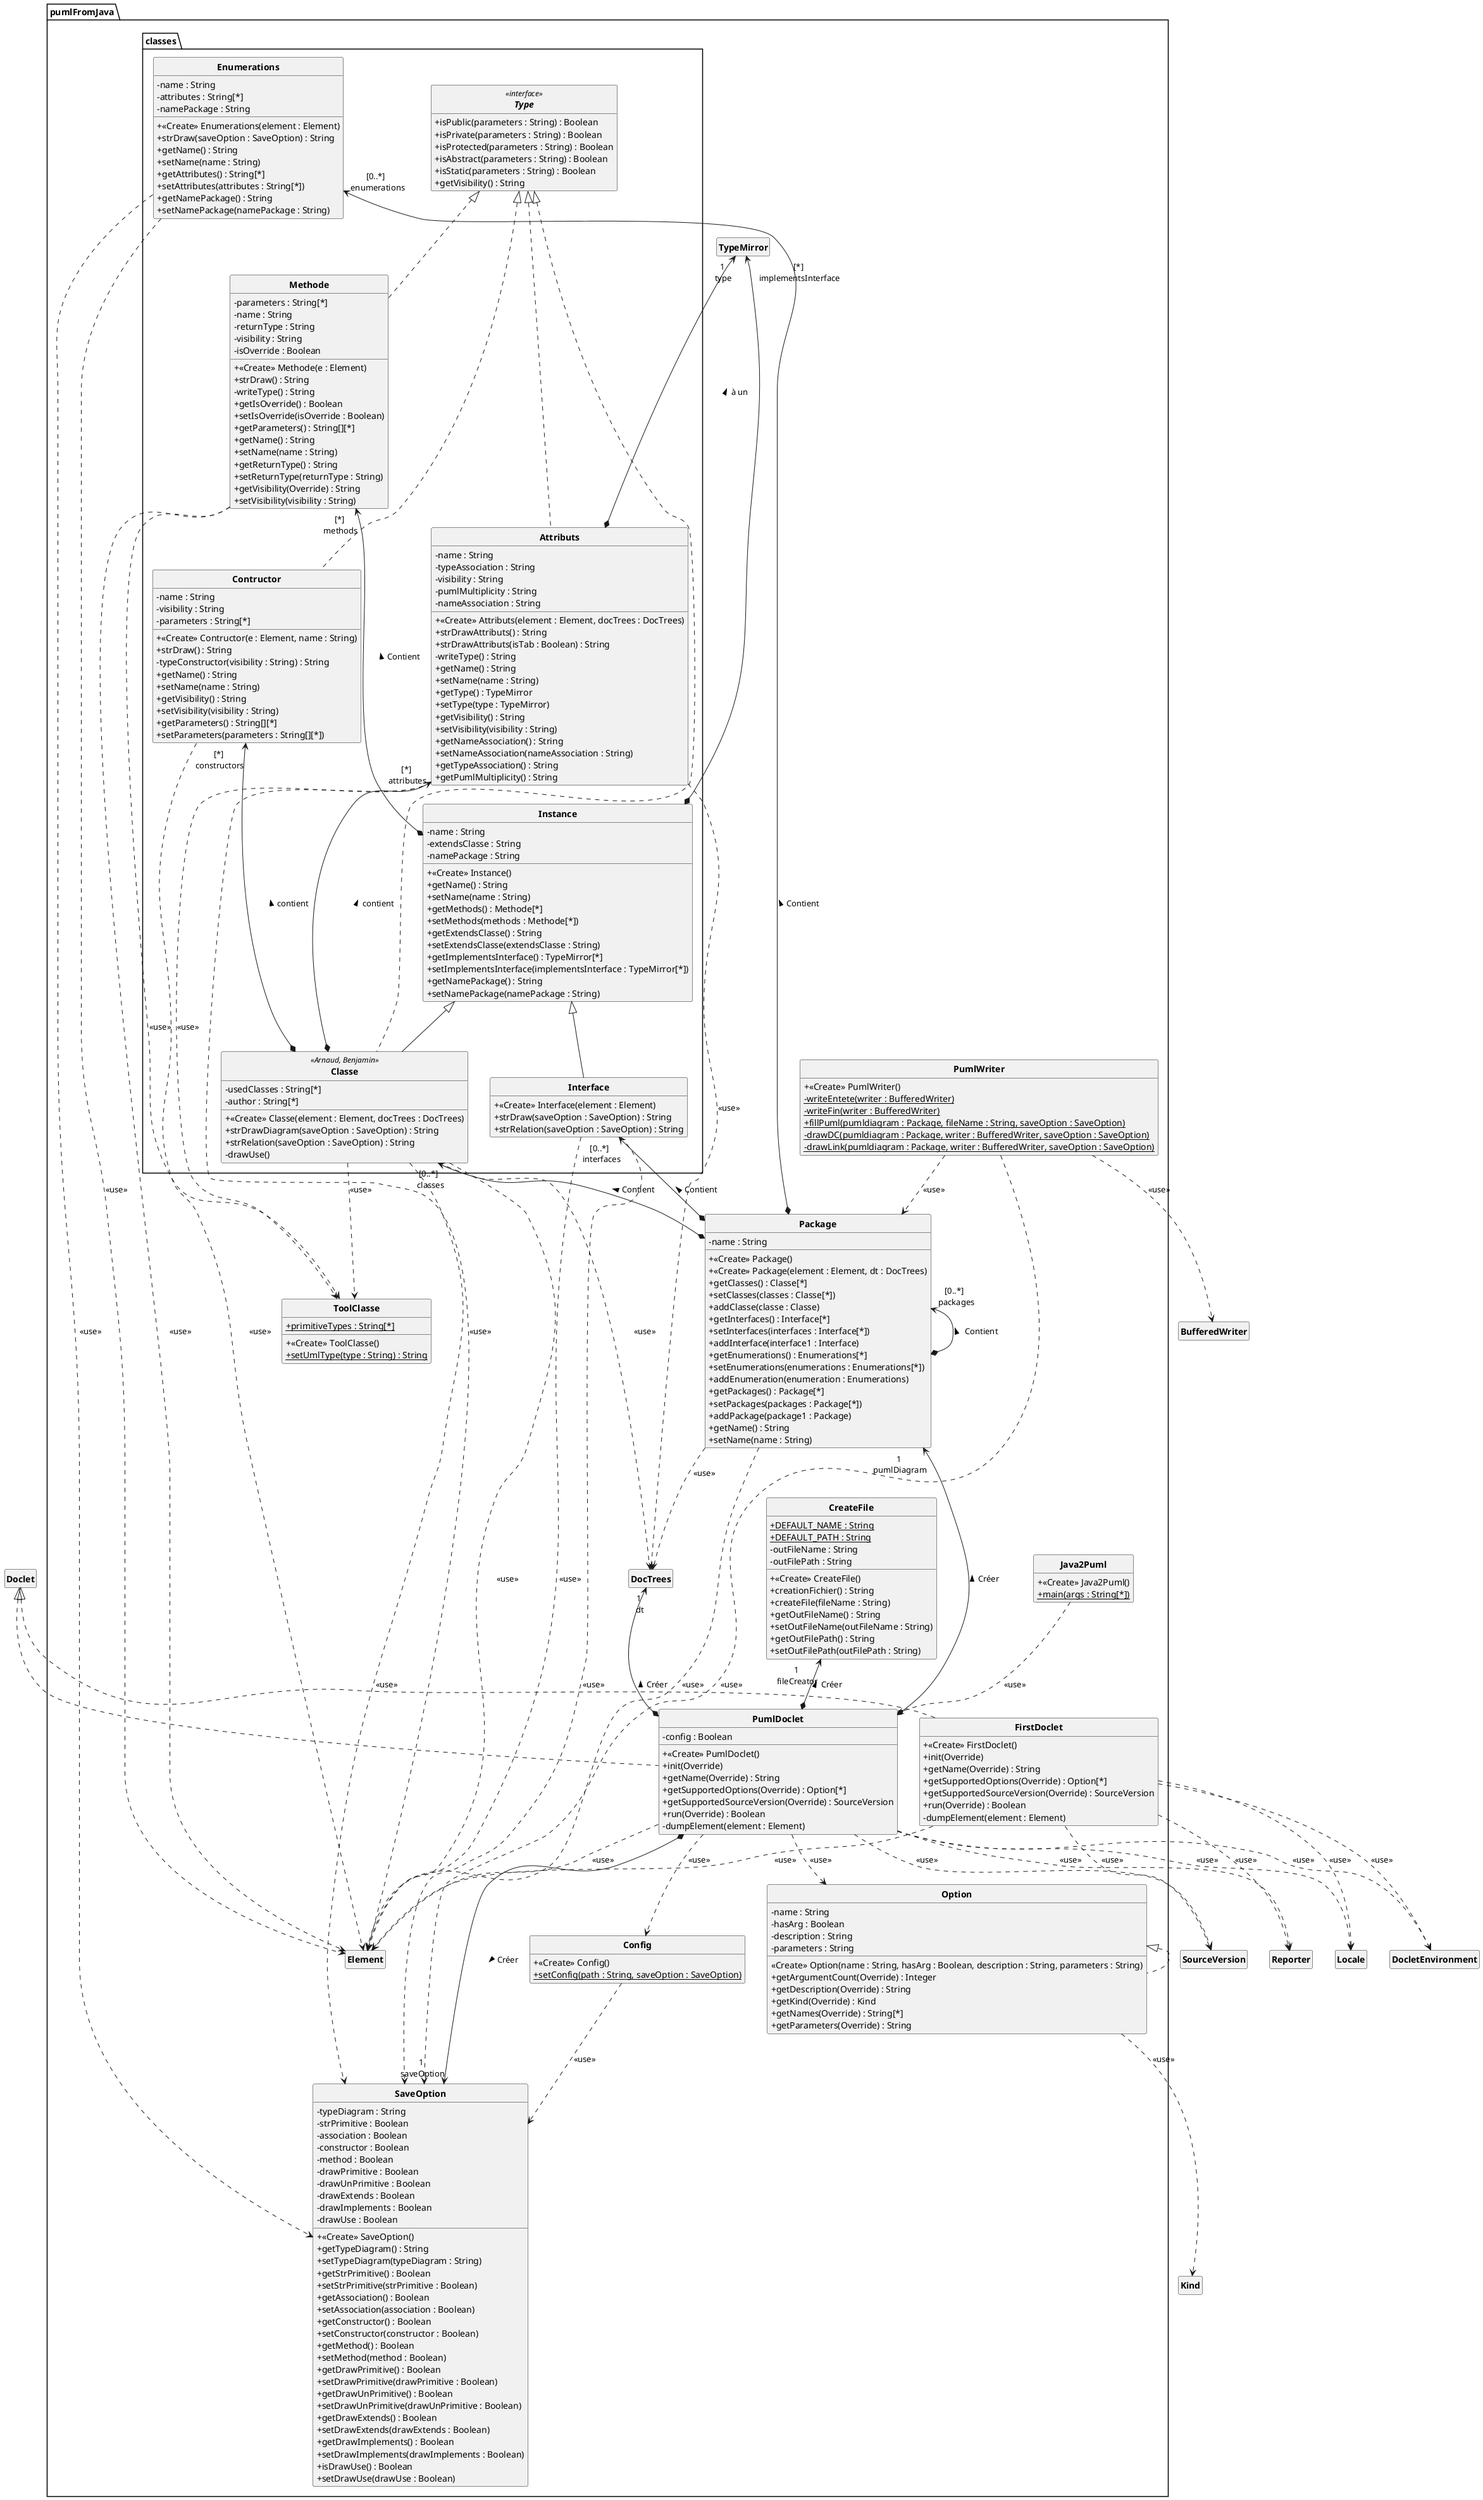 @startuml
'https://plantuml.com/class-diagram
skinparam classAttributeIconSize 0
skinparam classFontStyle Bold
skinparam style strictuml
hide empty members

package pumlFromJava {
class CreateFile {
	+ {static} DEFAULT_NAME : String
	+ {static} DEFAULT_PATH : String
	- outFileName : String
	- outFilePath : String
	+<<Create>> CreateFile()
	+ creationFichier() : String
	+ createFile(fileName : String)
	+ getOutFileName() : String
	+ setOutFileName(outFileName : String)
	+ getOutFilePath() : String
	+ setOutFilePath(outFilePath : String)
}

class SaveOption {
	- typeDiagram : String
	- strPrimitive : Boolean
	- association : Boolean
	- constructor : Boolean
	- method : Boolean
	- drawPrimitive : Boolean
	- drawUnPrimitive : Boolean
	- drawExtends : Boolean
	- drawImplements : Boolean
	- drawUse : Boolean
	+<<Create>> SaveOption()
	+ getTypeDiagram() : String
	+ setTypeDiagram(typeDiagram : String)
	+ getStrPrimitive() : Boolean
	+ setStrPrimitive(strPrimitive : Boolean)
	+ getAssociation() : Boolean
	+ setAssociation(association : Boolean)
	+ getConstructor() : Boolean
	+ setConstructor(constructor : Boolean)
	+ getMethod() : Boolean
	+ setMethod(method : Boolean)
	+ getDrawPrimitive() : Boolean
	+ setDrawPrimitive(drawPrimitive : Boolean)
	+ getDrawUnPrimitive() : Boolean
	+ setDrawUnPrimitive(drawUnPrimitive : Boolean)
	+ getDrawExtends() : Boolean
	+ setDrawExtends(drawExtends : Boolean)
	+ getDrawImplements() : Boolean
	+ setDrawImplements(drawImplements : Boolean)
	+ isDrawUse() : Boolean
	+ setDrawUse(drawUse : Boolean)
}

class Package {
	- name : String
	+<<Create>> Package()
	+<<Create>> Package(element : Element, dt : DocTrees)
	+ getClasses() : Classe[*]
	+ setClasses(classes : Classe[*])
	+ addClasse(classe : Classe)
	+ getInterfaces() : Interface[*]
	+ setInterfaces(interfaces : Interface[*])
	+ addInterface(interface1 : Interface)
	+ getEnumerations() : Enumerations[*]
	+ setEnumerations(enumerations : Enumerations[*])
	+ addEnumeration(enumeration : Enumerations)
	+ getPackages() : Package[*]
	+ setPackages(packages : Package[*])
	+ addPackage(package1 : Package)
	+ getName() : String
	+ setName(name : String)
}

class PumlWriter {
	+<<Create>> PumlWriter()
	- {static} writeEntete(writer : BufferedWriter)
	- {static} writeFin(writer : BufferedWriter)
	+ {static} fillPuml(pumldiagram : Package, fileName : String, saveOption : SaveOption)
	- {static} drawDC(pumldiagram : Package, writer : BufferedWriter, saveOption : SaveOption)
	- {static} drawLink(pumldiagram : Package, writer : BufferedWriter, saveOption : SaveOption)
}

class FirstDoclet {
	+<<Create>> FirstDoclet()
	+ init(Override)
	+ getName(Override) : String
	+ getSupportedOptions(Override) : Option[*]
	+ getSupportedSourceVersion(Override) : SourceVersion
	+ run(Override) : Boolean
	- dumpElement(element : Element)
}

class PumlDoclet {
	- config : Boolean
	+<<Create>> PumlDoclet()
	+ init(Override)
	+ getName(Override) : String
	+ getSupportedOptions(Override) : Option[*]
	+ getSupportedSourceVersion(Override) : SourceVersion
	+ run(Override) : Boolean
	- dumpElement(element : Element)
}

class Java2Puml {
	+<<Create>> Java2Puml()
	+ {static} main(args : String[*])
}

class ToolClasse {
	+ {static} primitiveTypes : String[*]
	+<<Create>> ToolClasse()
	+ {static} setUmlType(type : String) : String
}

class Config {
	+<<Create>> Config()
	+ {static} setConfig(path : String, saveOption : SaveOption)
}

class Option {
	- name : String
	- hasArg : Boolean
	- description : String
	- parameters : String
	<<Create>> Option(name : String, hasArg : Boolean, description : String, parameters : String)
	+ getArgumentCount(Override) : Integer
	+ getDescription(Override) : String
	+ getKind(Override) : Kind
	+ getNames(Override) : String[*]
	+ getParameters(Override) : String
}

package classes {
class Contructor {
	- name : String
	- visibility : String
	- parameters : String[*]
	+<<Create>> Contructor(e : Element, name : String)
	+ strDraw() : String
	- typeConstructor(visibility : String) : String
	+ getName() : String
	+ setName(name : String)
	+ getVisibility() : String
	+ setVisibility(visibility : String)
	+ getParameters() : String[][*]
	+ setParameters(parameters : String[][*])
}

class Instance {
	- name : String
	- extendsClasse : String
	- namePackage : String
	+<<Create>> Instance()
	+ getName() : String
	+ setName(name : String)
	+ getMethods() : Methode[*]
	+ setMethods(methods : Methode[*])
	+ getExtendsClasse() : String
	+ setExtendsClasse(extendsClasse : String)
	+ getImplementsInterface() : TypeMirror[*]
	+ setImplementsInterface(implementsInterface : TypeMirror[*])
	+ getNamePackage() : String
	+ setNamePackage(namePackage : String)
}

class Enumerations {
	- name : String
	- attributes : String[*]
	- namePackage : String
	+<<Create>> Enumerations(element : Element)
	+ strDraw(saveOption : SaveOption) : String
	+ getName() : String
	+ setName(name : String)
	+ getAttributes() : String[*]
	+ setAttributes(attributes : String[*])
	+ getNamePackage() : String
	+ setNamePackage(namePackage : String)
}

class Interface {
	+<<Create>> Interface(element : Element)
	+ strDraw(saveOption : SaveOption) : String
	+ strRelation(saveOption : SaveOption) : String
}

class Methode {
	- parameters : String[*]
	- name : String
	- returnType : String
	- visibility : String
	- isOverride : Boolean
	+<<Create>> Methode(e : Element)
	+ strDraw() : String
	- writeType() : String
	+ getIsOverride() : Boolean
	+ setIsOverride(isOverride : Boolean)
	+ getParameters() : String[][*]
	+ getName() : String
	+ setName(name : String)
	+ getReturnType() : String
	+ setReturnType(returnType : String)
	+ getVisibility(Override) : String
	+ setVisibility(visibility : String)
}

class Attributs {
	- name : String
	- typeAssociation : String
	- visibility : String
	- pumlMultiplicity : String
	- nameAssociation : String
	+<<Create>> Attributs(element : Element, docTrees : DocTrees)
	+ strDrawAttributs() : String
	+ strDrawAttributs(isTab : Boolean) : String
	- writeType() : String
	+ getName() : String
	+ setName(name : String)
	+ getType() : TypeMirror
	+ setType(type : TypeMirror)
	+ getVisibility() : String
	+ setVisibility(visibility : String)
	+ getNameAssociation() : String
	+ setNameAssociation(nameAssociation : String)
	+ getTypeAssociation() : String
	+ getPumlMultiplicity() : String
}

class Classe<< Arnaud, Benjamin >> {
	- usedClasses : String[*]
	- author : String[*]
	+<<Create>> Classe(element : Element, docTrees : DocTrees)
	+ strDrawDiagram(saveOption : SaveOption) : String
	+ strRelation(saveOption : SaveOption) : String
	- drawUse()
}

interface Type<<interface>> {
	+ isPublic(parameters : String) : Boolean
	+ isPrivate(parameters : String) : Boolean
	+ isProtected(parameters : String) : Boolean
	+ isAbstract(parameters : String) : Boolean
	+ isStatic(parameters : String) : Boolean
	+ getVisibility() : String
}

}
Type <|.. Contructor
Contructor ..> Element: <<use>>

Methode" [*] \n methods" <--* Instance: < Contient 
TypeMirror" [*] \n implementsInterface" <--* Instance

Enumerations ..> SaveOption: <<use>>
Enumerations ..> Element: <<use>>

Instance <|-- Interface
Interface ..> SaveOption: <<use>>
Interface ..> Element: <<use>>

Type <|.. Methode
Methode ..> ToolClasse: <<use>>
Methode ..> Element: <<use>>

Type <|.. Attributs
TypeMirror" 1 \n type" <--* Attributs: < à un 
Attributs ..> ToolClasse: <<use>>
Attributs ..> Element: <<use>>
Attributs ..> DocTrees: <<use>>

Instance <|-- Classe
Type <|.. Classe
Attributs" [*] \n attributes" <--* Classe: < contient 
Contructor" [*] \n constructors" <--* Classe: < contient 
Classe ..> ToolClasse: <<use>>
Classe ..> SaveOption: <<use>>
Classe ..> Element: <<use>>
Classe ..> DocTrees: <<use>>


}


Classe" [0..*]  \n classes" <--* Package: < Contient 
Interface" [0..*]  \n interfaces" <--* Package: < Contient 
Enumerations" [0..*]  \n enumerations" <--* Package: < Contient 
Package" [0..*]  \n packages" <--* Package: < Contient 
Package ..> Element: <<use>>
Package ..> DocTrees: <<use>>

PumlWriter ..> BufferedWriter: <<use>>
PumlWriter ..> Package: <<use>>
PumlWriter ..> SaveOption: <<use>>

Doclet <|.. FirstDoclet
FirstDoclet ..> Locale: <<use>>
FirstDoclet ..> Reporter: <<use>>
FirstDoclet ..> SourceVersion: <<use>>
FirstDoclet ..> DocletEnvironment: <<use>>
FirstDoclet ..> Element: <<use>>

Doclet <|.. PumlDoclet
CreateFile" 1 \n fileCreator" <--* PumlDoclet: < Créer 
SaveOption" 1 \n saveOption" <--* PumlDoclet: < Créer 
Package" 1 \n pumlDiagram" <--* PumlDoclet: < Créer 
DocTrees" 1 \n dt" <--* PumlDoclet: < Créer 
PumlDoclet ..> Config: <<use>>
PumlDoclet ..> Option: <<use>>
PumlDoclet ..> Locale: <<use>>
PumlDoclet ..> Reporter: <<use>>
PumlDoclet ..> SourceVersion: <<use>>
PumlDoclet ..> DocletEnvironment: <<use>>
PumlDoclet ..> Element: <<use>>

Java2Puml ..> PumlDoclet: <<use>>


Config ..> SaveOption: <<use>>

Option <|.. Option
Option ..> Kind: <<use>>


@enduml
